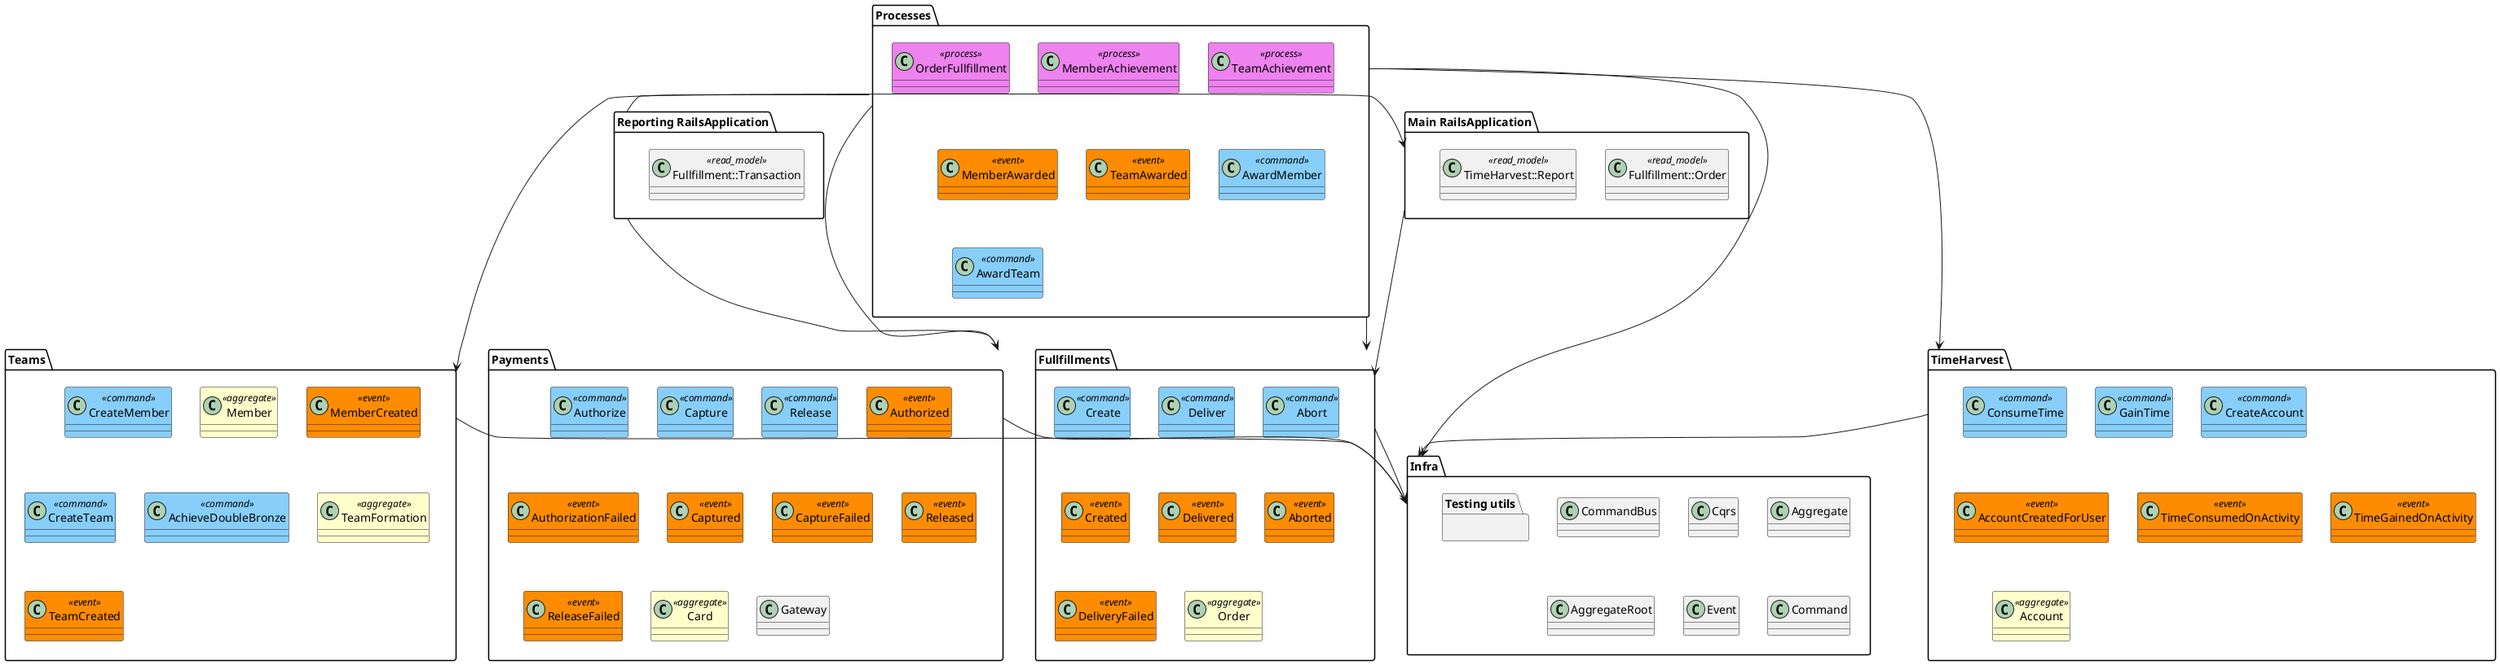 @startuml

skinparam component {
  backgroundColor<<aggregate>> Business
  backgroundColor<<shared lib>> Green
}

skinparam class {
  backgroundColor<<command>> LightSkyBlue
  backgroundColor<<event>> DarkOrange
  backgroundColor<<aggregate>> Business
  backgroundColor<<process>> Violet
}

package "Infra" {
	class "CommandBus"
	class "Cqrs"
	class "Aggregate"
	class "AggregateRoot"
	class "Event"
	class "Command"

	package "Testing utils" {
	}
}

package "Fullfillments" {
	class "Create"  <<command>>
	class "Deliver"  <<command>>
	class "Abort"  <<command>>

	class "Created"  <<event>>
	class "Delivered"  <<event>>
	class "Aborted"  <<event>>
	class "DeliveryFailed"  <<event>>

	class "Order"  <<aggregate>>
}

package "Payments" {
  class "Authorize"  <<command>>
  class "Capture"  <<command>>
  class "Release"  <<command>>

	class "Authorized"  <<event>>
	class "AuthorizationFailed"  <<event>>
	class "Captured"  <<event>>
	class "CaptureFailed"  <<event>>
	class "Released"  <<event>>
	class "ReleaseFailed"  <<event>>

	class "Card" <<aggregate>>
	class "Gateway"
}

package "Processes" {
	class "MemberAchievement"  <<process>>
	class "TeamAchievement"  <<process>>
	class "OrderFullfillment"  <<process>>

	class "MemberAwarded"  <<event>>
	class "TeamAwarded"  <<event>>

	class "AwardMember"  <<command>>
	class "AwardTeam"  <<command>>
}

package "Teams" {
	class "CreateMember"  <<command>>
	class "Member" <<aggregate>>
	class "MemberCreated"  <<event>>

	class "CreateTeam"  <<command>>
	class "AchieveDoubleBronze"  <<command>>
	class "TeamFormation" <<aggregate>>
	class "TeamCreated"  <<event>>
}

package "TimeHarvest" {
	class "ConsumeTime"  <<command>>
	class "GainTime"  <<command>>
	class "CreateAccount"  <<command>>

	class "AccountCreatedForUser"  <<event>>
	class "TimeConsumedOnActivity"  <<event>>
	class "TimeGainedOnActivity"  <<event>>

	class "Account" <<aggregate>>
}

package "Main RailsApplication" {
	class "Fullfillment::Order" <<read_model>>
	class "TimeHarvest::Report" <<read_model>>
}

package "Reporting RailsApplication" {
	class "Fullfillment::Transaction" <<read_model>>
}

Fullfillments --> Infra
Payments --> Infra
Processes --> Infra
Teams --> Infra
TimeHarvest --> Infra

"Main RailsApplication" --> Fullfillments
"Reporting RailsApplication" -> "Main RailsApplication"
"Reporting RailsApplication" ---> Payments
Processes ----> Payments
Processes ----> Fullfillments
Processes ----> Teams
Processes ----> TimeHarvest

@enduml